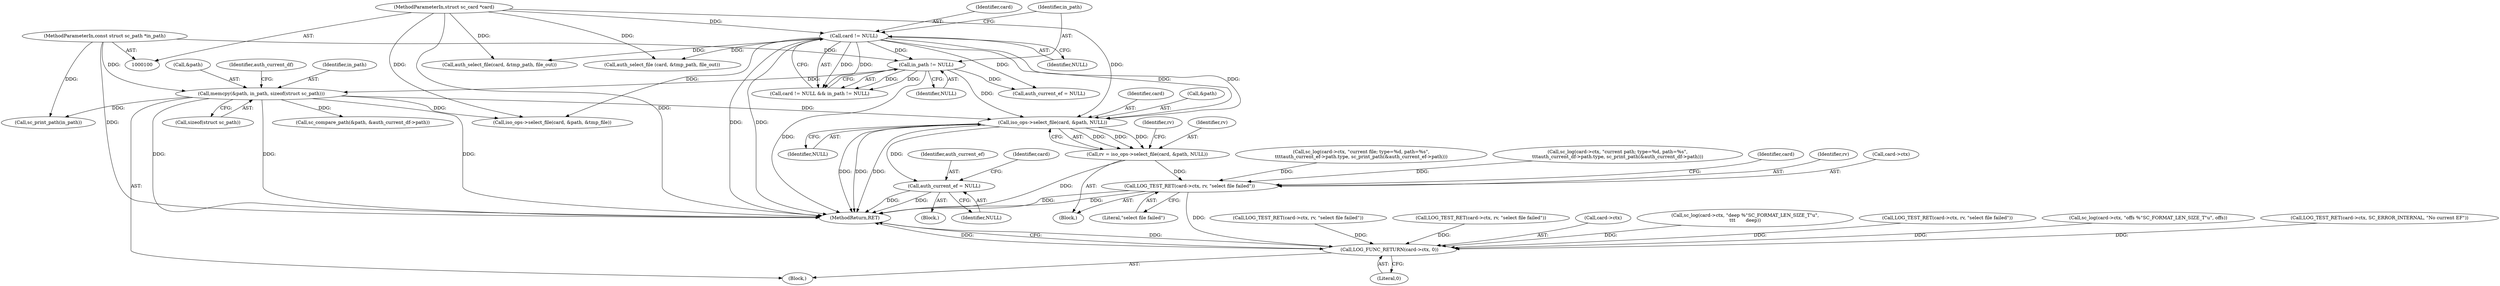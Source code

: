 digraph "0_OpenSC_8fe377e93b4b56060e5bbfb6f3142ceaeca744fa_12@pointer" {
"1000317" [label="(Call,iso_ops->select_file(card, &path, NULL))"];
"1000119" [label="(Call,card != NULL)"];
"1000101" [label="(MethodParameterIn,struct sc_card *card)"];
"1000125" [label="(Call,memcpy(&path, in_path, sizeof(struct sc_path)))"];
"1000122" [label="(Call,in_path != NULL)"];
"1000102" [label="(MethodParameterIn,const struct sc_path *in_path)"];
"1000315" [label="(Call,rv = iso_ops->select_file(card, &path, NULL))"];
"1000330" [label="(Call,LOG_TEST_RET(card->ctx, rv, \"select file failed\"))"];
"1000565" [label="(Call,LOG_FUNC_RETURN(card->ctx, 0))"];
"1000327" [label="(Call,auth_current_ef = NULL)"];
"1000452" [label="(Call,auth_select_file (card, &tmp_path, file_out))"];
"1000123" [label="(Identifier,in_path)"];
"1000321" [label="(Identifier,NULL)"];
"1000457" [label="(Call,LOG_TEST_RET(card->ctx, rv, \"select file failed\"))"];
"1000334" [label="(Identifier,rv)"];
"1000331" [label="(Call,card->ctx)"];
"1000323" [label="(Identifier,rv)"];
"1000121" [label="(Identifier,NULL)"];
"1000144" [label="(Call,sc_print_path(in_path))"];
"1000335" [label="(Literal,\"select file failed\")"];
"1000129" [label="(Call,sizeof(struct sc_path))"];
"1000126" [label="(Call,&path)"];
"1000314" [label="(Block,)"];
"1000205" [label="(Call,LOG_TEST_RET(card->ctx, rv, \"select file failed\"))"];
"1000199" [label="(Call,iso_ops->select_file(card, &path, &tmp_file))"];
"1000124" [label="(Identifier,NULL)"];
"1000125" [label="(Call,memcpy(&path, in_path, sizeof(struct sc_path)))"];
"1000101" [label="(MethodParameterIn,struct sc_card *card)"];
"1000194" [label="(Call,auth_current_ef = NULL)"];
"1000566" [label="(Call,card->ctx)"];
"1000318" [label="(Identifier,card)"];
"1000316" [label="(Identifier,rv)"];
"1000324" [label="(Block,)"];
"1000329" [label="(Identifier,NULL)"];
"1000315" [label="(Call,rv = iso_ops->select_file(card, &path, NULL))"];
"1000327" [label="(Call,auth_current_ef = NULL)"];
"1000102" [label="(MethodParameterIn,const struct sc_path *in_path)"];
"1000119" [label="(Call,card != NULL)"];
"1000133" [label="(Identifier,auth_current_df)"];
"1000330" [label="(Call,LOG_TEST_RET(card->ctx, rv, \"select file failed\"))"];
"1000418" [label="(Call,sc_log(card->ctx, \"deep %\"SC_FORMAT_LEN_SIZE_T\"u\",\n\t\t\t       deep))"];
"1000128" [label="(Identifier,in_path)"];
"1000118" [label="(Call,card != NULL && in_path != NULL)"];
"1000569" [label="(Literal,0)"];
"1000328" [label="(Identifier,auth_current_ef)"];
"1000570" [label="(MethodReturn,RET)"];
"1000104" [label="(Block,)"];
"1000120" [label="(Identifier,card)"];
"1000164" [label="(Call,sc_log(card->ctx, \"current file; type=%d, path=%s\",\n\t\t\t\tauth_current_ef->path.type, sc_print_path(&auth_current_ef->path)))"];
"1000122" [label="(Call,in_path != NULL)"];
"1000565" [label="(Call,LOG_FUNC_RETURN(card->ctx, 0))"];
"1000319" [label="(Call,&path)"];
"1000523" [label="(Call,LOG_TEST_RET(card->ctx, rv, \"select file failed\"))"];
"1000332" [label="(Identifier,card)"];
"1000317" [label="(Call,iso_ops->select_file(card, &path, NULL))"];
"1000147" [label="(Call,sc_log(card->ctx, \"current path; type=%d, path=%s\",\n\t\t\tauth_current_df->path.type, sc_print_path(&auth_current_df->path)))"];
"1000391" [label="(Call,sc_log(card->ctx, \"offs %\"SC_FORMAT_LEN_SIZE_T\"u\", offs))"];
"1000518" [label="(Call,auth_select_file(card, &tmp_path, file_out))"];
"1000559" [label="(Call,LOG_TEST_RET(card->ctx, SC_ERROR_INTERNAL, \"No current EF\"))"];
"1000542" [label="(Call,sc_compare_path(&path, &auth_current_df->path))"];
"1000567" [label="(Identifier,card)"];
"1000317" -> "1000315"  [label="AST: "];
"1000317" -> "1000321"  [label="CFG: "];
"1000318" -> "1000317"  [label="AST: "];
"1000319" -> "1000317"  [label="AST: "];
"1000321" -> "1000317"  [label="AST: "];
"1000315" -> "1000317"  [label="CFG: "];
"1000317" -> "1000570"  [label="DDG: "];
"1000317" -> "1000570"  [label="DDG: "];
"1000317" -> "1000570"  [label="DDG: "];
"1000317" -> "1000315"  [label="DDG: "];
"1000317" -> "1000315"  [label="DDG: "];
"1000317" -> "1000315"  [label="DDG: "];
"1000119" -> "1000317"  [label="DDG: "];
"1000119" -> "1000317"  [label="DDG: "];
"1000101" -> "1000317"  [label="DDG: "];
"1000125" -> "1000317"  [label="DDG: "];
"1000122" -> "1000317"  [label="DDG: "];
"1000317" -> "1000327"  [label="DDG: "];
"1000119" -> "1000118"  [label="AST: "];
"1000119" -> "1000121"  [label="CFG: "];
"1000120" -> "1000119"  [label="AST: "];
"1000121" -> "1000119"  [label="AST: "];
"1000123" -> "1000119"  [label="CFG: "];
"1000118" -> "1000119"  [label="CFG: "];
"1000119" -> "1000570"  [label="DDG: "];
"1000119" -> "1000570"  [label="DDG: "];
"1000119" -> "1000118"  [label="DDG: "];
"1000119" -> "1000118"  [label="DDG: "];
"1000101" -> "1000119"  [label="DDG: "];
"1000119" -> "1000122"  [label="DDG: "];
"1000119" -> "1000194"  [label="DDG: "];
"1000119" -> "1000199"  [label="DDG: "];
"1000119" -> "1000452"  [label="DDG: "];
"1000119" -> "1000518"  [label="DDG: "];
"1000101" -> "1000100"  [label="AST: "];
"1000101" -> "1000570"  [label="DDG: "];
"1000101" -> "1000199"  [label="DDG: "];
"1000101" -> "1000452"  [label="DDG: "];
"1000101" -> "1000518"  [label="DDG: "];
"1000125" -> "1000104"  [label="AST: "];
"1000125" -> "1000129"  [label="CFG: "];
"1000126" -> "1000125"  [label="AST: "];
"1000128" -> "1000125"  [label="AST: "];
"1000129" -> "1000125"  [label="AST: "];
"1000133" -> "1000125"  [label="CFG: "];
"1000125" -> "1000570"  [label="DDG: "];
"1000125" -> "1000570"  [label="DDG: "];
"1000125" -> "1000570"  [label="DDG: "];
"1000122" -> "1000125"  [label="DDG: "];
"1000102" -> "1000125"  [label="DDG: "];
"1000125" -> "1000144"  [label="DDG: "];
"1000125" -> "1000199"  [label="DDG: "];
"1000125" -> "1000542"  [label="DDG: "];
"1000122" -> "1000118"  [label="AST: "];
"1000122" -> "1000124"  [label="CFG: "];
"1000123" -> "1000122"  [label="AST: "];
"1000124" -> "1000122"  [label="AST: "];
"1000118" -> "1000122"  [label="CFG: "];
"1000122" -> "1000570"  [label="DDG: "];
"1000122" -> "1000118"  [label="DDG: "];
"1000122" -> "1000118"  [label="DDG: "];
"1000102" -> "1000122"  [label="DDG: "];
"1000122" -> "1000194"  [label="DDG: "];
"1000102" -> "1000100"  [label="AST: "];
"1000102" -> "1000570"  [label="DDG: "];
"1000102" -> "1000144"  [label="DDG: "];
"1000315" -> "1000314"  [label="AST: "];
"1000316" -> "1000315"  [label="AST: "];
"1000323" -> "1000315"  [label="CFG: "];
"1000315" -> "1000570"  [label="DDG: "];
"1000315" -> "1000330"  [label="DDG: "];
"1000330" -> "1000314"  [label="AST: "];
"1000330" -> "1000335"  [label="CFG: "];
"1000331" -> "1000330"  [label="AST: "];
"1000334" -> "1000330"  [label="AST: "];
"1000335" -> "1000330"  [label="AST: "];
"1000567" -> "1000330"  [label="CFG: "];
"1000330" -> "1000570"  [label="DDG: "];
"1000330" -> "1000570"  [label="DDG: "];
"1000147" -> "1000330"  [label="DDG: "];
"1000164" -> "1000330"  [label="DDG: "];
"1000330" -> "1000565"  [label="DDG: "];
"1000565" -> "1000104"  [label="AST: "];
"1000565" -> "1000569"  [label="CFG: "];
"1000566" -> "1000565"  [label="AST: "];
"1000569" -> "1000565"  [label="AST: "];
"1000570" -> "1000565"  [label="CFG: "];
"1000565" -> "1000570"  [label="DDG: "];
"1000565" -> "1000570"  [label="DDG: "];
"1000523" -> "1000565"  [label="DDG: "];
"1000391" -> "1000565"  [label="DDG: "];
"1000205" -> "1000565"  [label="DDG: "];
"1000457" -> "1000565"  [label="DDG: "];
"1000418" -> "1000565"  [label="DDG: "];
"1000559" -> "1000565"  [label="DDG: "];
"1000327" -> "1000324"  [label="AST: "];
"1000327" -> "1000329"  [label="CFG: "];
"1000328" -> "1000327"  [label="AST: "];
"1000329" -> "1000327"  [label="AST: "];
"1000332" -> "1000327"  [label="CFG: "];
"1000327" -> "1000570"  [label="DDG: "];
"1000327" -> "1000570"  [label="DDG: "];
}
